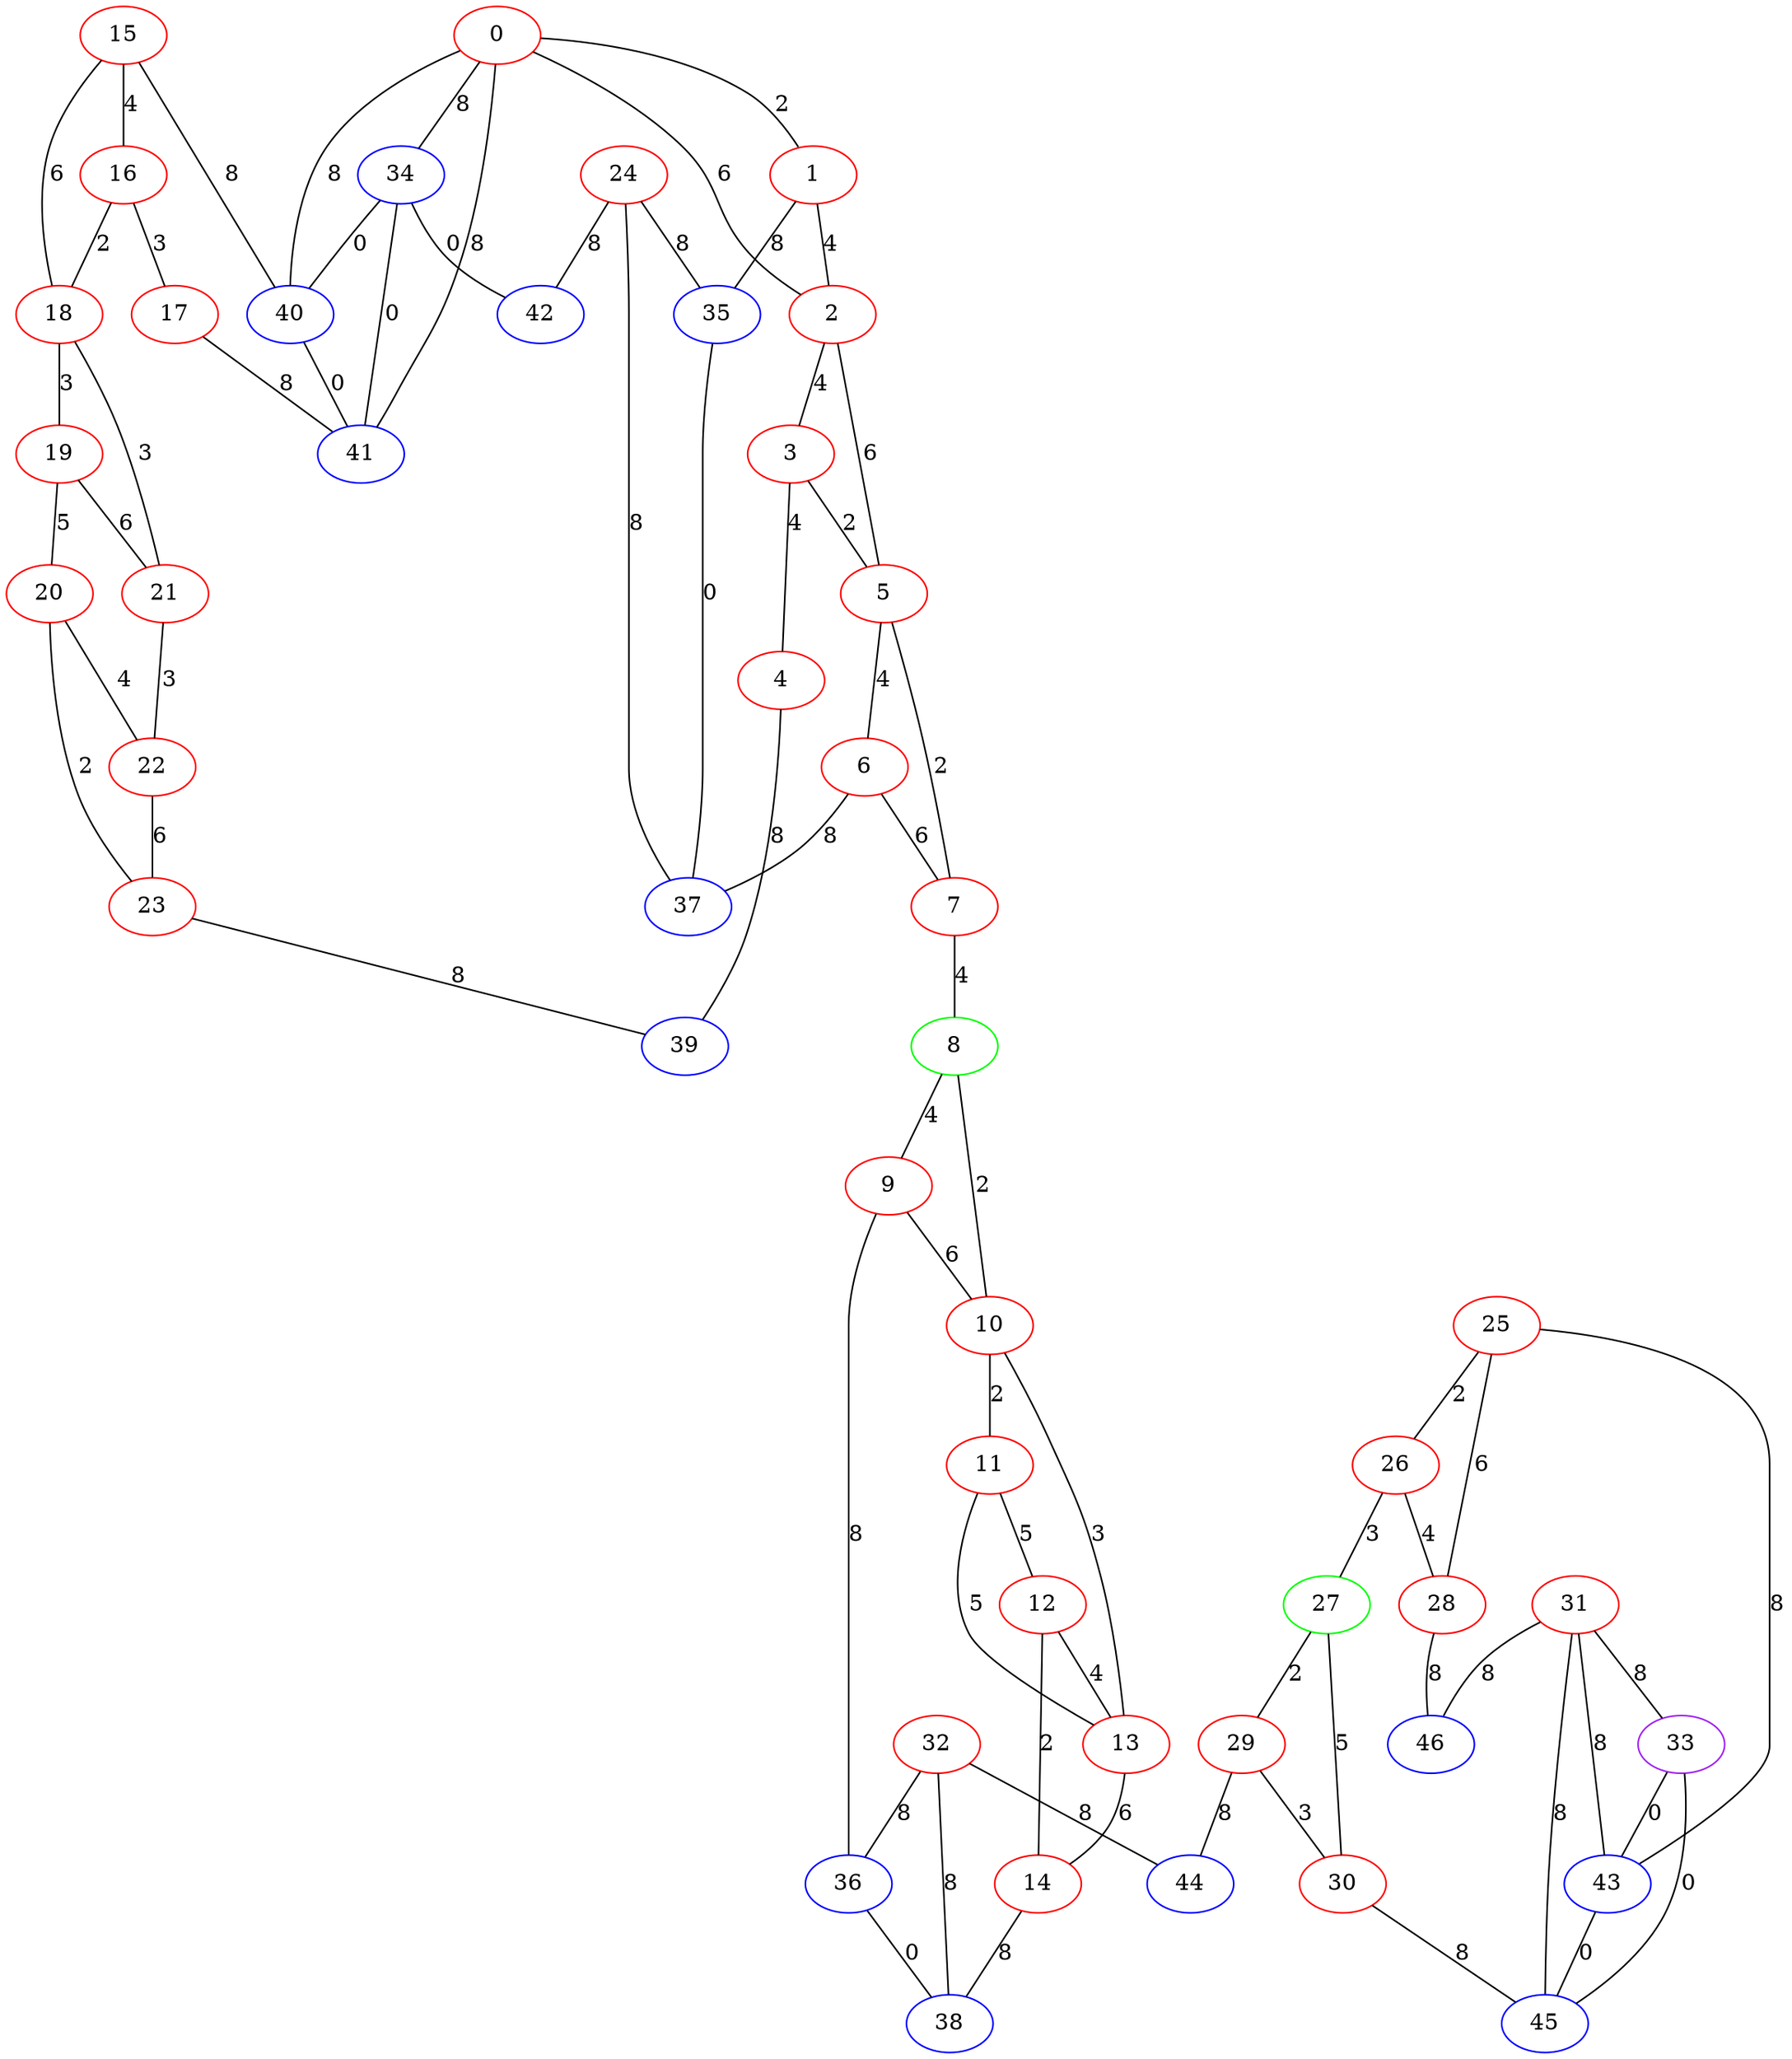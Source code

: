 graph "" {
0 [color=red, weight=1];
1 [color=red, weight=1];
2 [color=red, weight=1];
3 [color=red, weight=1];
4 [color=red, weight=1];
5 [color=red, weight=1];
6 [color=red, weight=1];
7 [color=red, weight=1];
8 [color=green, weight=2];
9 [color=red, weight=1];
10 [color=red, weight=1];
11 [color=red, weight=1];
12 [color=red, weight=1];
13 [color=red, weight=1];
14 [color=red, weight=1];
15 [color=red, weight=1];
16 [color=red, weight=1];
17 [color=red, weight=1];
18 [color=red, weight=1];
19 [color=red, weight=1];
20 [color=red, weight=1];
21 [color=red, weight=1];
22 [color=red, weight=1];
23 [color=red, weight=1];
24 [color=red, weight=1];
25 [color=red, weight=1];
26 [color=red, weight=1];
27 [color=green, weight=2];
28 [color=red, weight=1];
29 [color=red, weight=1];
30 [color=red, weight=1];
31 [color=red, weight=1];
32 [color=red, weight=1];
33 [color=purple, weight=4];
34 [color=blue, weight=3];
35 [color=blue, weight=3];
36 [color=blue, weight=3];
37 [color=blue, weight=3];
38 [color=blue, weight=3];
39 [color=blue, weight=3];
40 [color=blue, weight=3];
41 [color=blue, weight=3];
42 [color=blue, weight=3];
43 [color=blue, weight=3];
44 [color=blue, weight=3];
45 [color=blue, weight=3];
46 [color=blue, weight=3];
0 -- 40  [key=0, label=8];
0 -- 1  [key=0, label=2];
0 -- 2  [key=0, label=6];
0 -- 34  [key=0, label=8];
0 -- 41  [key=0, label=8];
1 -- 2  [key=0, label=4];
1 -- 35  [key=0, label=8];
2 -- 3  [key=0, label=4];
2 -- 5  [key=0, label=6];
3 -- 4  [key=0, label=4];
3 -- 5  [key=0, label=2];
4 -- 39  [key=0, label=8];
5 -- 6  [key=0, label=4];
5 -- 7  [key=0, label=2];
6 -- 37  [key=0, label=8];
6 -- 7  [key=0, label=6];
7 -- 8  [key=0, label=4];
8 -- 9  [key=0, label=4];
8 -- 10  [key=0, label=2];
9 -- 10  [key=0, label=6];
9 -- 36  [key=0, label=8];
10 -- 11  [key=0, label=2];
10 -- 13  [key=0, label=3];
11 -- 12  [key=0, label=5];
11 -- 13  [key=0, label=5];
12 -- 13  [key=0, label=4];
12 -- 14  [key=0, label=2];
13 -- 14  [key=0, label=6];
14 -- 38  [key=0, label=8];
15 -- 16  [key=0, label=4];
15 -- 40  [key=0, label=8];
15 -- 18  [key=0, label=6];
16 -- 17  [key=0, label=3];
16 -- 18  [key=0, label=2];
17 -- 41  [key=0, label=8];
18 -- 19  [key=0, label=3];
18 -- 21  [key=0, label=3];
19 -- 20  [key=0, label=5];
19 -- 21  [key=0, label=6];
20 -- 22  [key=0, label=4];
20 -- 23  [key=0, label=2];
21 -- 22  [key=0, label=3];
22 -- 23  [key=0, label=6];
23 -- 39  [key=0, label=8];
24 -- 42  [key=0, label=8];
24 -- 35  [key=0, label=8];
24 -- 37  [key=0, label=8];
25 -- 26  [key=0, label=2];
25 -- 43  [key=0, label=8];
25 -- 28  [key=0, label=6];
26 -- 27  [key=0, label=3];
26 -- 28  [key=0, label=4];
27 -- 29  [key=0, label=2];
27 -- 30  [key=0, label=5];
28 -- 46  [key=0, label=8];
29 -- 44  [key=0, label=8];
29 -- 30  [key=0, label=3];
30 -- 45  [key=0, label=8];
31 -- 33  [key=0, label=8];
31 -- 43  [key=0, label=8];
31 -- 45  [key=0, label=8];
31 -- 46  [key=0, label=8];
32 -- 36  [key=0, label=8];
32 -- 44  [key=0, label=8];
32 -- 38  [key=0, label=8];
33 -- 43  [key=0, label=0];
33 -- 45  [key=0, label=0];
34 -- 40  [key=0, label=0];
34 -- 41  [key=0, label=0];
34 -- 42  [key=0, label=0];
35 -- 37  [key=0, label=0];
36 -- 38  [key=0, label=0];
40 -- 41  [key=0, label=0];
43 -- 45  [key=0, label=0];
}
